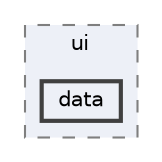 digraph "repository/cal-web/src/main/java/com/sterlite/cal/ui/data"
{
 // LATEX_PDF_SIZE
  bgcolor="transparent";
  edge [fontname=Helvetica,fontsize=10,labelfontname=Helvetica,labelfontsize=10];
  node [fontname=Helvetica,fontsize=10,shape=box,height=0.2,width=0.4];
  compound=true
  subgraph clusterdir_a6f07d71b2a44cd94ea98b1a8cd49e32 {
    graph [ bgcolor="#edf0f7", pencolor="grey50", label="ui", fontname=Helvetica,fontsize=10 style="filled,dashed", URL="dir_a6f07d71b2a44cd94ea98b1a8cd49e32.html",tooltip=""]
  dir_694c34fe766a908b5a2900e71c5ad75c [label="data", fillcolor="#edf0f7", color="grey25", style="filled,bold", URL="dir_694c34fe766a908b5a2900e71c5ad75c.html",tooltip=""];
  }
}
